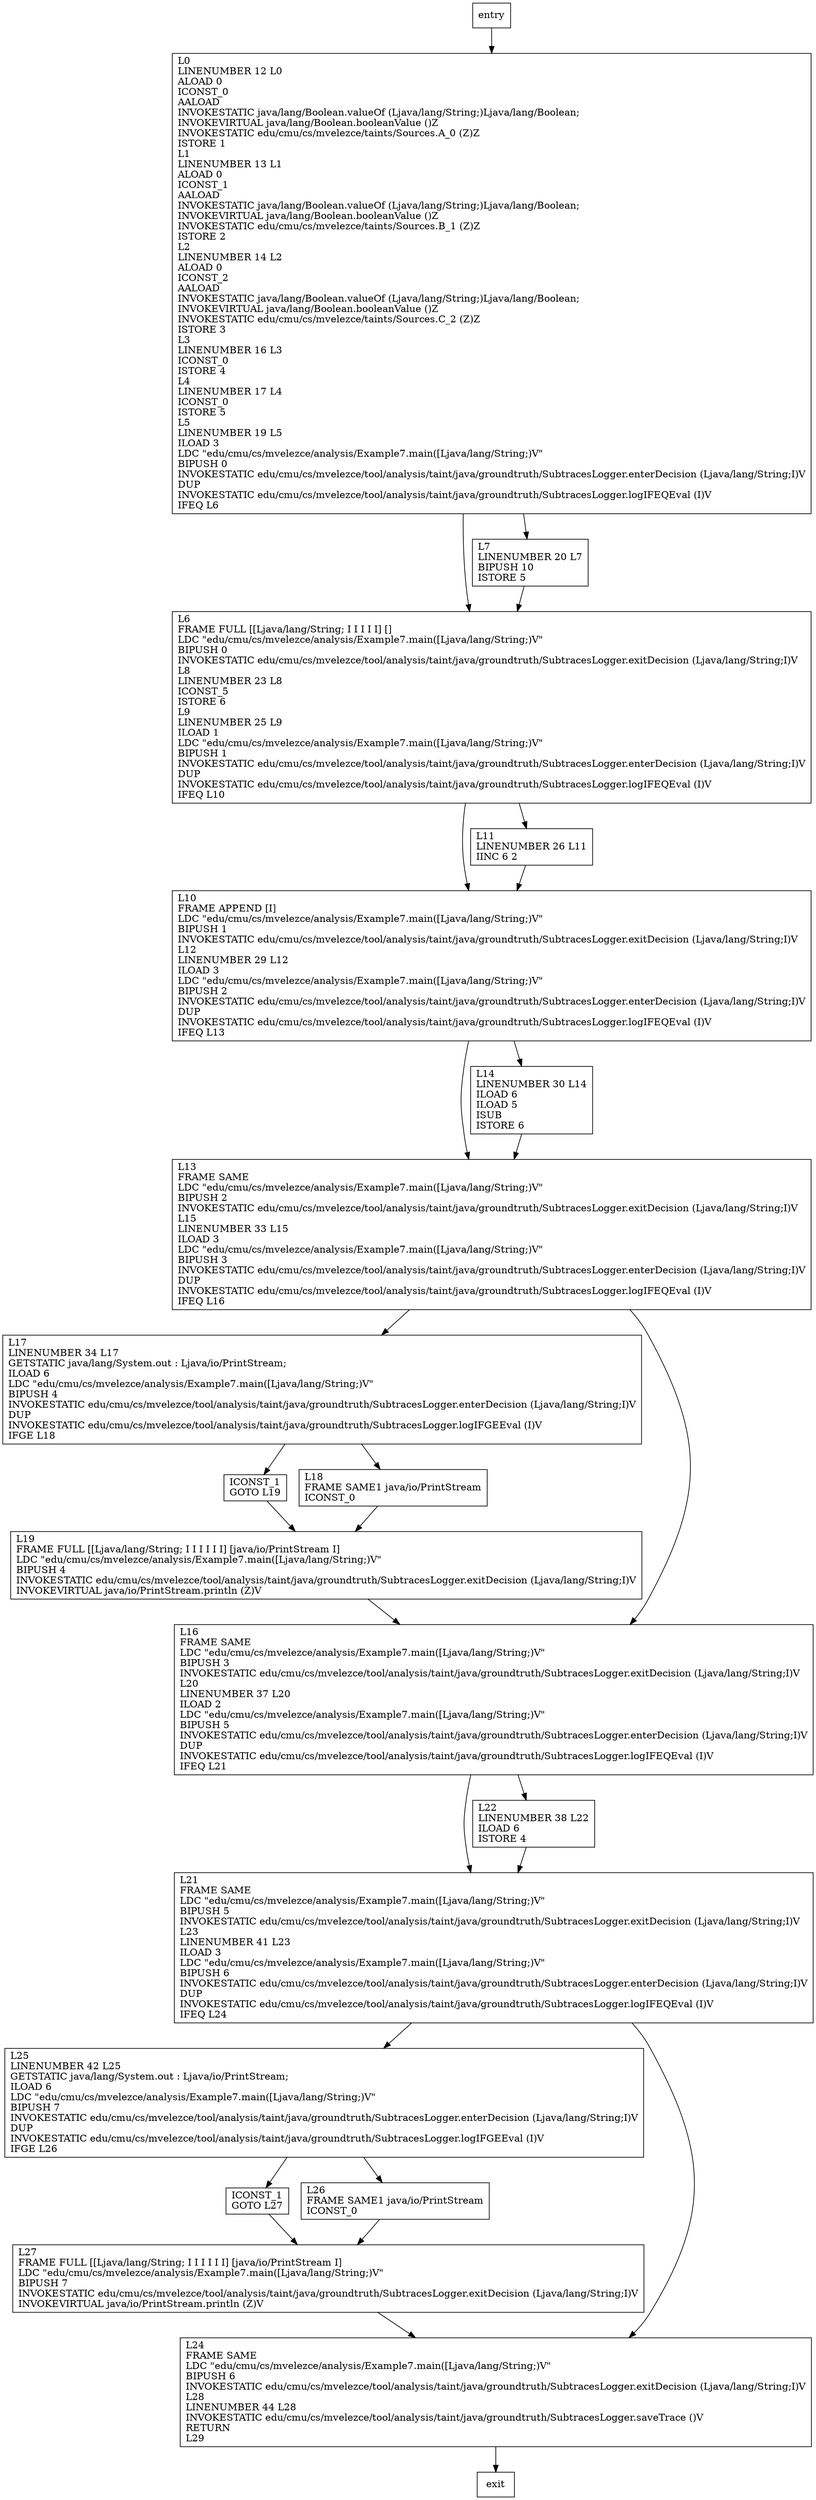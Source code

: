 digraph main {
node [shape=record];
1323407208 [label="L17\lLINENUMBER 34 L17\lGETSTATIC java/lang/System.out : Ljava/io/PrintStream;\lILOAD 6\lLDC \"edu/cmu/cs/mvelezce/analysis/Example7.main([Ljava/lang/String;)V\"\lBIPUSH 4\lINVOKESTATIC edu/cmu/cs/mvelezce/tool/analysis/taint/java/groundtruth/SubtracesLogger.enterDecision (Ljava/lang/String;I)V\lDUP\lINVOKESTATIC edu/cmu/cs/mvelezce/tool/analysis/taint/java/groundtruth/SubtracesLogger.logIFGEEval (I)V\lIFGE L18\l"];
1649998289 [label="ICONST_1\lGOTO L27\l"];
126767009 [label="L19\lFRAME FULL [[Ljava/lang/String; I I I I I I] [java/io/PrintStream I]\lLDC \"edu/cmu/cs/mvelezce/analysis/Example7.main([Ljava/lang/String;)V\"\lBIPUSH 4\lINVOKESTATIC edu/cmu/cs/mvelezce/tool/analysis/taint/java/groundtruth/SubtracesLogger.exitDecision (Ljava/lang/String;I)V\lINVOKEVIRTUAL java/io/PrintStream.println (Z)V\l"];
1020828786 [label="L27\lFRAME FULL [[Ljava/lang/String; I I I I I I] [java/io/PrintStream I]\lLDC \"edu/cmu/cs/mvelezce/analysis/Example7.main([Ljava/lang/String;)V\"\lBIPUSH 7\lINVOKESTATIC edu/cmu/cs/mvelezce/tool/analysis/taint/java/groundtruth/SubtracesLogger.exitDecision (Ljava/lang/String;I)V\lINVOKEVIRTUAL java/io/PrintStream.println (Z)V\l"];
1115730443 [label="L6\lFRAME FULL [[Ljava/lang/String; I I I I I] []\lLDC \"edu/cmu/cs/mvelezce/analysis/Example7.main([Ljava/lang/String;)V\"\lBIPUSH 0\lINVOKESTATIC edu/cmu/cs/mvelezce/tool/analysis/taint/java/groundtruth/SubtracesLogger.exitDecision (Ljava/lang/String;I)V\lL8\lLINENUMBER 23 L8\lICONST_5\lISTORE 6\lL9\lLINENUMBER 25 L9\lILOAD 1\lLDC \"edu/cmu/cs/mvelezce/analysis/Example7.main([Ljava/lang/String;)V\"\lBIPUSH 1\lINVOKESTATIC edu/cmu/cs/mvelezce/tool/analysis/taint/java/groundtruth/SubtracesLogger.enterDecision (Ljava/lang/String;I)V\lDUP\lINVOKESTATIC edu/cmu/cs/mvelezce/tool/analysis/taint/java/groundtruth/SubtracesLogger.logIFEQEval (I)V\lIFEQ L10\l"];
135347879 [label="ICONST_1\lGOTO L19\l"];
1893562871 [label="L16\lFRAME SAME\lLDC \"edu/cmu/cs/mvelezce/analysis/Example7.main([Ljava/lang/String;)V\"\lBIPUSH 3\lINVOKESTATIC edu/cmu/cs/mvelezce/tool/analysis/taint/java/groundtruth/SubtracesLogger.exitDecision (Ljava/lang/String;I)V\lL20\lLINENUMBER 37 L20\lILOAD 2\lLDC \"edu/cmu/cs/mvelezce/analysis/Example7.main([Ljava/lang/String;)V\"\lBIPUSH 5\lINVOKESTATIC edu/cmu/cs/mvelezce/tool/analysis/taint/java/groundtruth/SubtracesLogger.enterDecision (Ljava/lang/String;I)V\lDUP\lINVOKESTATIC edu/cmu/cs/mvelezce/tool/analysis/taint/java/groundtruth/SubtracesLogger.logIFEQEval (I)V\lIFEQ L21\l"];
1261949348 [label="L10\lFRAME APPEND [I]\lLDC \"edu/cmu/cs/mvelezce/analysis/Example7.main([Ljava/lang/String;)V\"\lBIPUSH 1\lINVOKESTATIC edu/cmu/cs/mvelezce/tool/analysis/taint/java/groundtruth/SubtracesLogger.exitDecision (Ljava/lang/String;I)V\lL12\lLINENUMBER 29 L12\lILOAD 3\lLDC \"edu/cmu/cs/mvelezce/analysis/Example7.main([Ljava/lang/String;)V\"\lBIPUSH 2\lINVOKESTATIC edu/cmu/cs/mvelezce/tool/analysis/taint/java/groundtruth/SubtracesLogger.enterDecision (Ljava/lang/String;I)V\lDUP\lINVOKESTATIC edu/cmu/cs/mvelezce/tool/analysis/taint/java/groundtruth/SubtracesLogger.logIFEQEval (I)V\lIFEQ L13\l"];
873546358 [label="L11\lLINENUMBER 26 L11\lIINC 6 2\l"];
1689057490 [label="L25\lLINENUMBER 42 L25\lGETSTATIC java/lang/System.out : Ljava/io/PrintStream;\lILOAD 6\lLDC \"edu/cmu/cs/mvelezce/analysis/Example7.main([Ljava/lang/String;)V\"\lBIPUSH 7\lINVOKESTATIC edu/cmu/cs/mvelezce/tool/analysis/taint/java/groundtruth/SubtracesLogger.enterDecision (Ljava/lang/String;I)V\lDUP\lINVOKESTATIC edu/cmu/cs/mvelezce/tool/analysis/taint/java/groundtruth/SubtracesLogger.logIFGEEval (I)V\lIFGE L26\l"];
1942400533 [label="L13\lFRAME SAME\lLDC \"edu/cmu/cs/mvelezce/analysis/Example7.main([Ljava/lang/String;)V\"\lBIPUSH 2\lINVOKESTATIC edu/cmu/cs/mvelezce/tool/analysis/taint/java/groundtruth/SubtracesLogger.exitDecision (Ljava/lang/String;I)V\lL15\lLINENUMBER 33 L15\lILOAD 3\lLDC \"edu/cmu/cs/mvelezce/analysis/Example7.main([Ljava/lang/String;)V\"\lBIPUSH 3\lINVOKESTATIC edu/cmu/cs/mvelezce/tool/analysis/taint/java/groundtruth/SubtracesLogger.enterDecision (Ljava/lang/String;I)V\lDUP\lINVOKESTATIC edu/cmu/cs/mvelezce/tool/analysis/taint/java/groundtruth/SubtracesLogger.logIFEQEval (I)V\lIFEQ L16\l"];
1060210990 [label="L26\lFRAME SAME1 java/io/PrintStream\lICONST_0\l"];
1208417271 [label="L0\lLINENUMBER 12 L0\lALOAD 0\lICONST_0\lAALOAD\lINVOKESTATIC java/lang/Boolean.valueOf (Ljava/lang/String;)Ljava/lang/Boolean;\lINVOKEVIRTUAL java/lang/Boolean.booleanValue ()Z\lINVOKESTATIC edu/cmu/cs/mvelezce/taints/Sources.A_0 (Z)Z\lISTORE 1\lL1\lLINENUMBER 13 L1\lALOAD 0\lICONST_1\lAALOAD\lINVOKESTATIC java/lang/Boolean.valueOf (Ljava/lang/String;)Ljava/lang/Boolean;\lINVOKEVIRTUAL java/lang/Boolean.booleanValue ()Z\lINVOKESTATIC edu/cmu/cs/mvelezce/taints/Sources.B_1 (Z)Z\lISTORE 2\lL2\lLINENUMBER 14 L2\lALOAD 0\lICONST_2\lAALOAD\lINVOKESTATIC java/lang/Boolean.valueOf (Ljava/lang/String;)Ljava/lang/Boolean;\lINVOKEVIRTUAL java/lang/Boolean.booleanValue ()Z\lINVOKESTATIC edu/cmu/cs/mvelezce/taints/Sources.C_2 (Z)Z\lISTORE 3\lL3\lLINENUMBER 16 L3\lICONST_0\lISTORE 4\lL4\lLINENUMBER 17 L4\lICONST_0\lISTORE 5\lL5\lLINENUMBER 19 L5\lILOAD 3\lLDC \"edu/cmu/cs/mvelezce/analysis/Example7.main([Ljava/lang/String;)V\"\lBIPUSH 0\lINVOKESTATIC edu/cmu/cs/mvelezce/tool/analysis/taint/java/groundtruth/SubtracesLogger.enterDecision (Ljava/lang/String;I)V\lDUP\lINVOKESTATIC edu/cmu/cs/mvelezce/tool/analysis/taint/java/groundtruth/SubtracesLogger.logIFEQEval (I)V\lIFEQ L6\l"];
1357174989 [label="L7\lLINENUMBER 20 L7\lBIPUSH 10\lISTORE 5\l"];
1159119599 [label="L21\lFRAME SAME\lLDC \"edu/cmu/cs/mvelezce/analysis/Example7.main([Ljava/lang/String;)V\"\lBIPUSH 5\lINVOKESTATIC edu/cmu/cs/mvelezce/tool/analysis/taint/java/groundtruth/SubtracesLogger.exitDecision (Ljava/lang/String;I)V\lL23\lLINENUMBER 41 L23\lILOAD 3\lLDC \"edu/cmu/cs/mvelezce/analysis/Example7.main([Ljava/lang/String;)V\"\lBIPUSH 6\lINVOKESTATIC edu/cmu/cs/mvelezce/tool/analysis/taint/java/groundtruth/SubtracesLogger.enterDecision (Ljava/lang/String;I)V\lDUP\lINVOKESTATIC edu/cmu/cs/mvelezce/tool/analysis/taint/java/groundtruth/SubtracesLogger.logIFEQEval (I)V\lIFEQ L24\l"];
478650119 [label="L18\lFRAME SAME1 java/io/PrintStream\lICONST_0\l"];
1156790508 [label="L22\lLINENUMBER 38 L22\lILOAD 6\lISTORE 4\l"];
93467152 [label="L14\lLINENUMBER 30 L14\lILOAD 6\lILOAD 5\lISUB\lISTORE 6\l"];
287985825 [label="L24\lFRAME SAME\lLDC \"edu/cmu/cs/mvelezce/analysis/Example7.main([Ljava/lang/String;)V\"\lBIPUSH 6\lINVOKESTATIC edu/cmu/cs/mvelezce/tool/analysis/taint/java/groundtruth/SubtracesLogger.exitDecision (Ljava/lang/String;I)V\lL28\lLINENUMBER 44 L28\lINVOKESTATIC edu/cmu/cs/mvelezce/tool/analysis/taint/java/groundtruth/SubtracesLogger.saveTrace ()V\lRETURN\lL29\l"];
entry;
exit;
1323407208 -> 478650119;
1323407208 -> 135347879;
1649998289 -> 1020828786;
126767009 -> 1893562871;
1020828786 -> 287985825;
1115730443 -> 1261949348;
1115730443 -> 873546358;
135347879 -> 126767009;
1893562871 -> 1159119599;
1893562871 -> 1156790508;
1261949348 -> 1942400533;
1261949348 -> 93467152;
873546358 -> 1261949348;
1689057490 -> 1060210990;
1689057490 -> 1649998289;
1942400533 -> 1323407208;
1942400533 -> 1893562871;
entry -> 1208417271;
1060210990 -> 1020828786;
1208417271 -> 1357174989;
1208417271 -> 1115730443;
1357174989 -> 1115730443;
1159119599 -> 287985825;
1159119599 -> 1689057490;
478650119 -> 126767009;
1156790508 -> 1159119599;
93467152 -> 1942400533;
287985825 -> exit;
}
